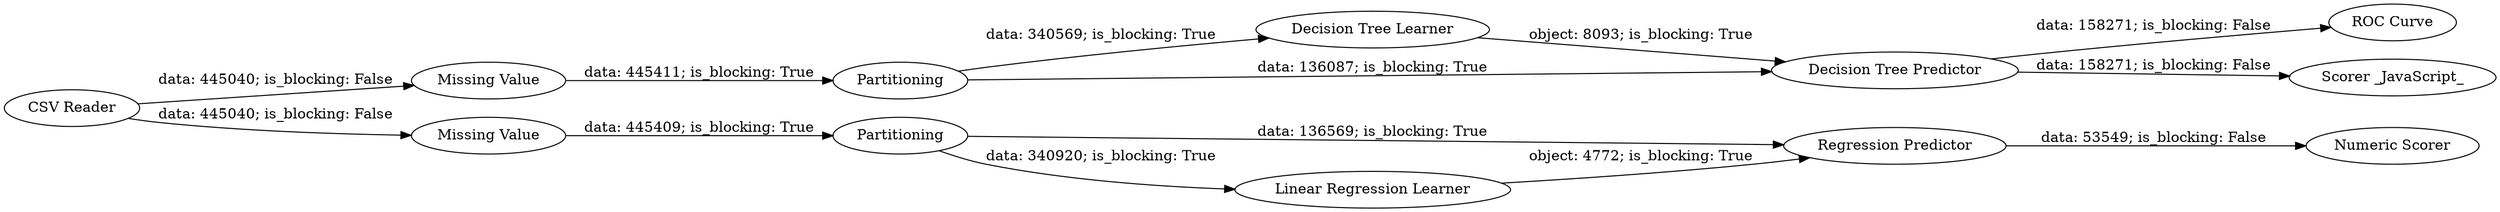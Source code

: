 digraph {
	"-5440777855380001880_40" [label="Missing Value"]
	"-5440777855380001880_13" [label=Partitioning]
	"-5440777855380001880_11" [label="Missing Value"]
	"-5440777855380001880_24" [label="ROC Curve"]
	"-5440777855380001880_20" [label="Decision Tree Learner"]
	"-5440777855380001880_39" [label="CSV Reader"]
	"-5440777855380001880_15" [label="Regression Predictor"]
	"-5440777855380001880_23" [label="Scorer _JavaScript_"]
	"-5440777855380001880_14" [label="Linear Regression Learner"]
	"-5440777855380001880_41" [label=Partitioning]
	"-5440777855380001880_21" [label="Decision Tree Predictor"]
	"-5440777855380001880_16" [label="Numeric Scorer"]
	"-5440777855380001880_40" -> "-5440777855380001880_41" [label="data: 445411; is_blocking: True"]
	"-5440777855380001880_41" -> "-5440777855380001880_20" [label="data: 340569; is_blocking: True"]
	"-5440777855380001880_11" -> "-5440777855380001880_13" [label="data: 445409; is_blocking: True"]
	"-5440777855380001880_15" -> "-5440777855380001880_16" [label="data: 53549; is_blocking: False"]
	"-5440777855380001880_39" -> "-5440777855380001880_11" [label="data: 445040; is_blocking: False"]
	"-5440777855380001880_21" -> "-5440777855380001880_24" [label="data: 158271; is_blocking: False"]
	"-5440777855380001880_21" -> "-5440777855380001880_23" [label="data: 158271; is_blocking: False"]
	"-5440777855380001880_20" -> "-5440777855380001880_21" [label="object: 8093; is_blocking: True"]
	"-5440777855380001880_39" -> "-5440777855380001880_40" [label="data: 445040; is_blocking: False"]
	"-5440777855380001880_41" -> "-5440777855380001880_21" [label="data: 136087; is_blocking: True"]
	"-5440777855380001880_14" -> "-5440777855380001880_15" [label="object: 4772; is_blocking: True"]
	"-5440777855380001880_13" -> "-5440777855380001880_15" [label="data: 136569; is_blocking: True"]
	"-5440777855380001880_13" -> "-5440777855380001880_14" [label="data: 340920; is_blocking: True"]
	rankdir=LR
}
